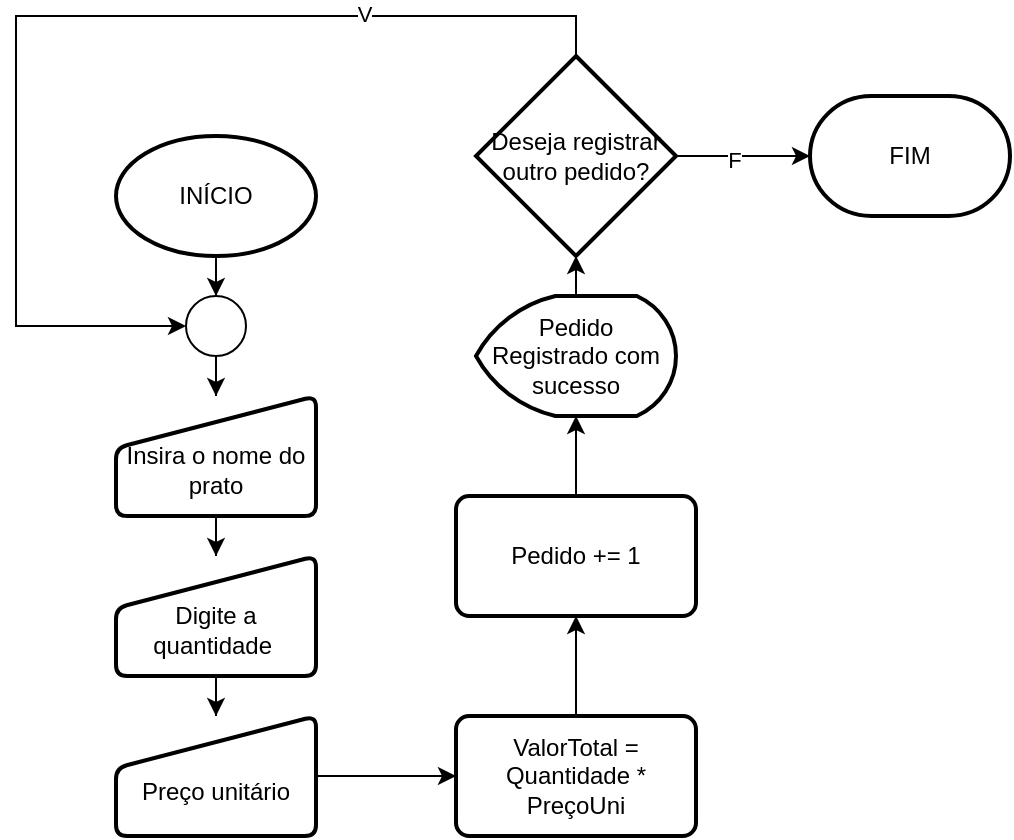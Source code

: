 <mxfile version="26.0.14" pages="9">
  <diagram name="1" id="5dE94d4r-sCJyBhKH_mc">
    <mxGraphModel dx="1055" dy="492" grid="1" gridSize="10" guides="1" tooltips="1" connect="1" arrows="1" fold="1" page="1" pageScale="1" pageWidth="827" pageHeight="1169" math="0" shadow="0">
      <root>
        <mxCell id="0" />
        <mxCell id="1" parent="0" />
        <mxCell id="Ffr5Gt8TU20ThIrUEl5b-4" value="" style="edgeStyle=orthogonalEdgeStyle;rounded=0;orthogonalLoop=1;jettySize=auto;html=1;" edge="1" parent="1" source="Ffr5Gt8TU20ThIrUEl5b-2" target="Ffr5Gt8TU20ThIrUEl5b-3">
          <mxGeometry relative="1" as="geometry" />
        </mxCell>
        <mxCell id="Ffr5Gt8TU20ThIrUEl5b-2" value="INÍCIO" style="strokeWidth=2;html=1;shape=mxgraph.flowchart.start_1;whiteSpace=wrap;" vertex="1" parent="1">
          <mxGeometry x="380" y="940" width="100" height="60" as="geometry" />
        </mxCell>
        <mxCell id="Ffr5Gt8TU20ThIrUEl5b-6" value="" style="edgeStyle=orthogonalEdgeStyle;rounded=0;orthogonalLoop=1;jettySize=auto;html=1;" edge="1" parent="1" source="Ffr5Gt8TU20ThIrUEl5b-3" target="Ffr5Gt8TU20ThIrUEl5b-5">
          <mxGeometry relative="1" as="geometry" />
        </mxCell>
        <mxCell id="Ffr5Gt8TU20ThIrUEl5b-3" value="" style="verticalLabelPosition=bottom;verticalAlign=top;html=1;shape=mxgraph.flowchart.on-page_reference;" vertex="1" parent="1">
          <mxGeometry x="415" y="1020" width="30" height="30" as="geometry" />
        </mxCell>
        <mxCell id="Ffr5Gt8TU20ThIrUEl5b-8" value="" style="edgeStyle=orthogonalEdgeStyle;rounded=0;orthogonalLoop=1;jettySize=auto;html=1;" edge="1" parent="1" source="Ffr5Gt8TU20ThIrUEl5b-5" target="Ffr5Gt8TU20ThIrUEl5b-7">
          <mxGeometry relative="1" as="geometry" />
        </mxCell>
        <mxCell id="Ffr5Gt8TU20ThIrUEl5b-5" value="&lt;div&gt;&lt;br&gt;&lt;/div&gt;&lt;div&gt;&lt;span style=&quot;background-color: transparent; color: light-dark(rgb(0, 0, 0), rgb(255, 255, 255));&quot;&gt;Insira o nome do prato&lt;/span&gt;&lt;/div&gt;" style="html=1;strokeWidth=2;shape=manualInput;whiteSpace=wrap;rounded=1;size=26;arcSize=11;" vertex="1" parent="1">
          <mxGeometry x="380" y="1070" width="100" height="60" as="geometry" />
        </mxCell>
        <mxCell id="Ffr5Gt8TU20ThIrUEl5b-10" value="" style="edgeStyle=orthogonalEdgeStyle;rounded=0;orthogonalLoop=1;jettySize=auto;html=1;" edge="1" parent="1" source="Ffr5Gt8TU20ThIrUEl5b-7" target="Ffr5Gt8TU20ThIrUEl5b-9">
          <mxGeometry relative="1" as="geometry" />
        </mxCell>
        <mxCell id="Ffr5Gt8TU20ThIrUEl5b-7" value="&lt;div&gt;&lt;br&gt;&lt;/div&gt;Digite a quantidade&amp;nbsp;" style="html=1;strokeWidth=2;shape=manualInput;whiteSpace=wrap;rounded=1;size=26;arcSize=11;" vertex="1" parent="1">
          <mxGeometry x="380" y="1150" width="100" height="60" as="geometry" />
        </mxCell>
        <mxCell id="Ffr5Gt8TU20ThIrUEl5b-12" value="" style="edgeStyle=orthogonalEdgeStyle;rounded=0;orthogonalLoop=1;jettySize=auto;html=1;" edge="1" parent="1" source="Ffr5Gt8TU20ThIrUEl5b-9" target="Ffr5Gt8TU20ThIrUEl5b-11">
          <mxGeometry relative="1" as="geometry" />
        </mxCell>
        <mxCell id="Ffr5Gt8TU20ThIrUEl5b-9" value="&lt;div&gt;&lt;br&gt;&lt;/div&gt;Preço unitário" style="html=1;strokeWidth=2;shape=manualInput;whiteSpace=wrap;rounded=1;size=26;arcSize=11;" vertex="1" parent="1">
          <mxGeometry x="380" y="1230" width="100" height="60" as="geometry" />
        </mxCell>
        <mxCell id="Ffr5Gt8TU20ThIrUEl5b-14" value="" style="edgeStyle=orthogonalEdgeStyle;rounded=0;orthogonalLoop=1;jettySize=auto;html=1;" edge="1" parent="1" source="Ffr5Gt8TU20ThIrUEl5b-11" target="Ffr5Gt8TU20ThIrUEl5b-13">
          <mxGeometry relative="1" as="geometry" />
        </mxCell>
        <mxCell id="Ffr5Gt8TU20ThIrUEl5b-11" value="ValorTotal = Quantidade * PreçoUni" style="whiteSpace=wrap;html=1;strokeWidth=2;rounded=1;arcSize=11;" vertex="1" parent="1">
          <mxGeometry x="550" y="1230" width="120" height="60" as="geometry" />
        </mxCell>
        <mxCell id="Ffr5Gt8TU20ThIrUEl5b-16" value="" style="edgeStyle=orthogonalEdgeStyle;rounded=0;orthogonalLoop=1;jettySize=auto;html=1;" edge="1" parent="1" source="Ffr5Gt8TU20ThIrUEl5b-13" target="Ffr5Gt8TU20ThIrUEl5b-15">
          <mxGeometry relative="1" as="geometry" />
        </mxCell>
        <mxCell id="Ffr5Gt8TU20ThIrUEl5b-13" value="Pedido += 1" style="whiteSpace=wrap;html=1;strokeWidth=2;rounded=1;arcSize=11;" vertex="1" parent="1">
          <mxGeometry x="550" y="1120" width="120" height="60" as="geometry" />
        </mxCell>
        <mxCell id="Ffr5Gt8TU20ThIrUEl5b-18" value="" style="edgeStyle=orthogonalEdgeStyle;rounded=0;orthogonalLoop=1;jettySize=auto;html=1;" edge="1" parent="1" source="Ffr5Gt8TU20ThIrUEl5b-15" target="Ffr5Gt8TU20ThIrUEl5b-17">
          <mxGeometry relative="1" as="geometry" />
        </mxCell>
        <mxCell id="Ffr5Gt8TU20ThIrUEl5b-15" value="Pedido Registrado com sucesso" style="strokeWidth=2;html=1;shape=mxgraph.flowchart.display;whiteSpace=wrap;" vertex="1" parent="1">
          <mxGeometry x="560" y="1020" width="100" height="60" as="geometry" />
        </mxCell>
        <mxCell id="Ffr5Gt8TU20ThIrUEl5b-19" value="" style="edgeStyle=orthogonalEdgeStyle;rounded=0;orthogonalLoop=1;jettySize=auto;html=1;entryX=0;entryY=0.5;entryDx=0;entryDy=0;entryPerimeter=0;exitX=0.5;exitY=0;exitDx=0;exitDy=0;exitPerimeter=0;" edge="1" parent="1" source="Ffr5Gt8TU20ThIrUEl5b-17" target="Ffr5Gt8TU20ThIrUEl5b-3">
          <mxGeometry relative="1" as="geometry">
            <Array as="points">
              <mxPoint x="610" y="880" />
              <mxPoint x="330" y="880" />
              <mxPoint x="330" y="1035" />
            </Array>
          </mxGeometry>
        </mxCell>
        <mxCell id="Ffr5Gt8TU20ThIrUEl5b-20" value="V" style="edgeLabel;html=1;align=center;verticalAlign=middle;resizable=0;points=[];" vertex="1" connectable="0" parent="Ffr5Gt8TU20ThIrUEl5b-19">
          <mxGeometry x="-0.533" y="-1" relative="1" as="geometry">
            <mxPoint as="offset" />
          </mxGeometry>
        </mxCell>
        <mxCell id="Ffr5Gt8TU20ThIrUEl5b-22" value="" style="edgeStyle=orthogonalEdgeStyle;rounded=0;orthogonalLoop=1;jettySize=auto;html=1;" edge="1" parent="1" source="Ffr5Gt8TU20ThIrUEl5b-17" target="Ffr5Gt8TU20ThIrUEl5b-21">
          <mxGeometry relative="1" as="geometry" />
        </mxCell>
        <mxCell id="-B86Rn79q_nOOgxx0dif-1" value="F" style="edgeLabel;html=1;align=center;verticalAlign=middle;resizable=0;points=[];" vertex="1" connectable="0" parent="Ffr5Gt8TU20ThIrUEl5b-22">
          <mxGeometry x="-0.141" y="-2" relative="1" as="geometry">
            <mxPoint as="offset" />
          </mxGeometry>
        </mxCell>
        <mxCell id="Ffr5Gt8TU20ThIrUEl5b-17" value="Deseja registrar outro pedido?" style="strokeWidth=2;html=1;shape=mxgraph.flowchart.decision;whiteSpace=wrap;" vertex="1" parent="1">
          <mxGeometry x="560" y="900" width="100" height="100" as="geometry" />
        </mxCell>
        <mxCell id="Ffr5Gt8TU20ThIrUEl5b-21" value="FIM" style="strokeWidth=2;html=1;shape=mxgraph.flowchart.terminator;whiteSpace=wrap;" vertex="1" parent="1">
          <mxGeometry x="727" y="920" width="100" height="60" as="geometry" />
        </mxCell>
      </root>
    </mxGraphModel>
  </diagram>
  <diagram id="Xotu9i_zz__DDbZpvRBg" name="2">
    <mxGraphModel dx="1187" dy="553" grid="1" gridSize="10" guides="1" tooltips="1" connect="1" arrows="1" fold="1" page="1" pageScale="1" pageWidth="827" pageHeight="1169" math="0" shadow="0">
      <root>
        <mxCell id="0" />
        <mxCell id="1" parent="0" />
        <mxCell id="yqS08S1DopYPHID6k0yR-2" value="" style="edgeStyle=orthogonalEdgeStyle;rounded=0;orthogonalLoop=1;jettySize=auto;html=1;" edge="1" parent="1" source="mjfPcsex7Xe2jX7XgGDg-3" target="yqS08S1DopYPHID6k0yR-1">
          <mxGeometry relative="1" as="geometry" />
        </mxCell>
        <mxCell id="mjfPcsex7Xe2jX7XgGDg-3" value="INÍCIO" style="strokeWidth=2;html=1;shape=mxgraph.flowchart.start_1;whiteSpace=wrap;" vertex="1" parent="1">
          <mxGeometry x="530" y="120" width="100" height="60" as="geometry" />
        </mxCell>
        <mxCell id="yqS08S1DopYPHID6k0yR-5" value="" style="edgeStyle=orthogonalEdgeStyle;rounded=0;orthogonalLoop=1;jettySize=auto;html=1;" edge="1" parent="1" source="yqS08S1DopYPHID6k0yR-1">
          <mxGeometry relative="1" as="geometry">
            <mxPoint x="580" y="310" as="targetPoint" />
          </mxGeometry>
        </mxCell>
        <mxCell id="yqS08S1DopYPHID6k0yR-1" value="&lt;div&gt;&lt;br&gt;&lt;/div&gt;Escolha um equipamento" style="html=1;strokeWidth=2;shape=manualInput;whiteSpace=wrap;rounded=1;size=26;arcSize=11;" vertex="1" parent="1">
          <mxGeometry x="530" y="210" width="100" height="60" as="geometry" />
        </mxCell>
        <mxCell id="yqS08S1DopYPHID6k0yR-8" value="" style="edgeStyle=orthogonalEdgeStyle;rounded=0;orthogonalLoop=1;jettySize=auto;html=1;" edge="1" parent="1" source="yqS08S1DopYPHID6k0yR-6" target="yqS08S1DopYPHID6k0yR-7">
          <mxGeometry relative="1" as="geometry" />
        </mxCell>
        <mxCell id="yqS08S1DopYPHID6k0yR-9" value="V" style="edgeLabel;html=1;align=center;verticalAlign=middle;resizable=0;points=[];" vertex="1" connectable="0" parent="yqS08S1DopYPHID6k0yR-8">
          <mxGeometry x="-0.36" y="-4" relative="1" as="geometry">
            <mxPoint as="offset" />
          </mxGeometry>
        </mxCell>
        <mxCell id="yqS08S1DopYPHID6k0yR-11" value="" style="edgeStyle=orthogonalEdgeStyle;rounded=0;orthogonalLoop=1;jettySize=auto;html=1;entryX=0;entryY=0.5;entryDx=0;entryDy=0;entryPerimeter=0;" edge="1" parent="1" source="yqS08S1DopYPHID6k0yR-6" target="yqS08S1DopYPHID6k0yR-13">
          <mxGeometry relative="1" as="geometry">
            <mxPoint x="710" y="365" as="targetPoint" />
          </mxGeometry>
        </mxCell>
        <mxCell id="yqS08S1DopYPHID6k0yR-12" value="F" style="edgeLabel;html=1;align=center;verticalAlign=middle;resizable=0;points=[];" vertex="1" connectable="0" parent="yqS08S1DopYPHID6k0yR-11">
          <mxGeometry x="0.173" y="-2" relative="1" as="geometry">
            <mxPoint as="offset" />
          </mxGeometry>
        </mxCell>
        <mxCell id="yqS08S1DopYPHID6k0yR-6" value="&lt;font style=&quot;font-size: 10px;&quot;&gt;EquipaEscolhido ==&amp;nbsp;&lt;/font&gt;&lt;div&gt;&lt;font style=&quot;font-size: 10px;&quot;&gt;Equipamentos&lt;/font&gt;&lt;/div&gt;" style="strokeWidth=2;html=1;shape=mxgraph.flowchart.decision;whiteSpace=wrap;" vertex="1" parent="1">
          <mxGeometry x="525" y="310" width="110" height="110" as="geometry" />
        </mxCell>
        <mxCell id="tKIj-ZB2fQwFB4qrwytU-2" value="" style="edgeStyle=orthogonalEdgeStyle;rounded=0;orthogonalLoop=1;jettySize=auto;html=1;" edge="1" parent="1" source="yqS08S1DopYPHID6k0yR-7" target="tKIj-ZB2fQwFB4qrwytU-1">
          <mxGeometry relative="1" as="geometry" />
        </mxCell>
        <mxCell id="yqS08S1DopYPHID6k0yR-7" value="Emprestimo += 1" style="whiteSpace=wrap;html=1;strokeWidth=2;" vertex="1" parent="1">
          <mxGeometry x="520" y="470" width="120" height="60" as="geometry" />
        </mxCell>
        <mxCell id="yqS08S1DopYPHID6k0yR-17" value="" style="edgeStyle=orthogonalEdgeStyle;rounded=0;orthogonalLoop=1;jettySize=auto;html=1;" edge="1" parent="1" source="yqS08S1DopYPHID6k0yR-13" target="yqS08S1DopYPHID6k0yR-15">
          <mxGeometry relative="1" as="geometry" />
        </mxCell>
        <mxCell id="yqS08S1DopYPHID6k0yR-13" value="Equipamento não disponível" style="strokeWidth=2;html=1;shape=mxgraph.flowchart.display;whiteSpace=wrap;" vertex="1" parent="1">
          <mxGeometry x="719" y="332.5" width="108.33" height="65" as="geometry" />
        </mxCell>
        <mxCell id="yqS08S1DopYPHID6k0yR-15" value="FIM" style="strokeWidth=2;html=1;shape=mxgraph.flowchart.terminator;whiteSpace=wrap;" vertex="1" parent="1">
          <mxGeometry x="830.0" y="470" width="100" height="60" as="geometry" />
        </mxCell>
        <mxCell id="tKIj-ZB2fQwFB4qrwytU-3" value="" style="edgeStyle=orthogonalEdgeStyle;rounded=0;orthogonalLoop=1;jettySize=auto;html=1;" edge="1" parent="1" source="tKIj-ZB2fQwFB4qrwytU-1" target="yqS08S1DopYPHID6k0yR-15">
          <mxGeometry relative="1" as="geometry" />
        </mxCell>
        <mxCell id="tKIj-ZB2fQwFB4qrwytU-1" value="Empréstimo Realizado com sucesso" style="strokeWidth=2;html=1;shape=mxgraph.flowchart.display;whiteSpace=wrap;" vertex="1" parent="1">
          <mxGeometry x="680" y="470" width="100" height="60" as="geometry" />
        </mxCell>
      </root>
    </mxGraphModel>
  </diagram>
  <diagram id="lM-1jAapkDVq7__zMkB_" name="3">
    <mxGraphModel dx="1295" dy="604" grid="1" gridSize="10" guides="1" tooltips="1" connect="1" arrows="1" fold="1" page="1" pageScale="1" pageWidth="827" pageHeight="1169" math="0" shadow="0">
      <root>
        <mxCell id="0" />
        <mxCell id="1" parent="0" />
        <mxCell id="EC_D6ULvOY_d8TTZUSdb-4" value="" style="edgeStyle=orthogonalEdgeStyle;rounded=0;orthogonalLoop=1;jettySize=auto;html=1;" edge="1" parent="1" source="EC_D6ULvOY_d8TTZUSdb-2" target="EC_D6ULvOY_d8TTZUSdb-3">
          <mxGeometry relative="1" as="geometry" />
        </mxCell>
        <mxCell id="EC_D6ULvOY_d8TTZUSdb-2" value="INÍCIO" style="strokeWidth=2;html=1;shape=mxgraph.flowchart.start_1;whiteSpace=wrap;" vertex="1" parent="1">
          <mxGeometry x="540" y="20" width="100" height="60" as="geometry" />
        </mxCell>
        <mxCell id="EC_D6ULvOY_d8TTZUSdb-6" value="" style="edgeStyle=orthogonalEdgeStyle;rounded=0;orthogonalLoop=1;jettySize=auto;html=1;" edge="1" parent="1" source="EC_D6ULvOY_d8TTZUSdb-3" target="EC_D6ULvOY_d8TTZUSdb-5">
          <mxGeometry relative="1" as="geometry" />
        </mxCell>
        <mxCell id="EC_D6ULvOY_d8TTZUSdb-3" value="" style="verticalLabelPosition=bottom;verticalAlign=top;html=1;shape=mxgraph.flowchart.on-page_reference;" vertex="1" parent="1">
          <mxGeometry x="570" y="100" width="40" height="40" as="geometry" />
        </mxCell>
        <mxCell id="EC_D6ULvOY_d8TTZUSdb-8" value="" style="edgeStyle=orthogonalEdgeStyle;rounded=0;orthogonalLoop=1;jettySize=auto;html=1;" edge="1" parent="1" source="EC_D6ULvOY_d8TTZUSdb-5" target="EC_D6ULvOY_d8TTZUSdb-7">
          <mxGeometry relative="1" as="geometry" />
        </mxCell>
        <mxCell id="EC_D6ULvOY_d8TTZUSdb-5" value="&lt;div&gt;&lt;br&gt;&lt;/div&gt;Valor da compra" style="html=1;strokeWidth=2;shape=manualInput;whiteSpace=wrap;rounded=1;size=26;arcSize=11;" vertex="1" parent="1">
          <mxGeometry x="540" y="170" width="100" height="60" as="geometry" />
        </mxCell>
        <mxCell id="EC_D6ULvOY_d8TTZUSdb-10" value="" style="edgeStyle=orthogonalEdgeStyle;rounded=0;orthogonalLoop=1;jettySize=auto;html=1;" edge="1" parent="1" source="EC_D6ULvOY_d8TTZUSdb-7" target="EC_D6ULvOY_d8TTZUSdb-9">
          <mxGeometry relative="1" as="geometry" />
        </mxCell>
        <mxCell id="EC_D6ULvOY_d8TTZUSdb-7" value="&lt;div&gt;&lt;br&gt;&lt;/div&gt;&lt;div&gt;Desconto em porcentagem&lt;/div&gt;" style="html=1;strokeWidth=2;shape=manualInput;whiteSpace=wrap;rounded=1;size=26;arcSize=11;" vertex="1" parent="1">
          <mxGeometry x="540" y="260" width="100" height="60" as="geometry" />
        </mxCell>
        <mxCell id="EC_D6ULvOY_d8TTZUSdb-12" value="" style="edgeStyle=orthogonalEdgeStyle;rounded=0;orthogonalLoop=1;jettySize=auto;html=1;" edge="1" parent="1" source="EC_D6ULvOY_d8TTZUSdb-9" target="EC_D6ULvOY_d8TTZUSdb-11">
          <mxGeometry relative="1" as="geometry" />
        </mxCell>
        <mxCell id="EC_D6ULvOY_d8TTZUSdb-9" value="desconto = (descontoemporcentagem / 100 )&lt;div&gt;* ValorCompra&lt;/div&gt;" style="whiteSpace=wrap;html=1;strokeWidth=2;rounded=1;arcSize=11;" vertex="1" parent="1">
          <mxGeometry x="510" y="350" width="160" height="80" as="geometry" />
        </mxCell>
        <mxCell id="CNhgzBjjf0mTvzRWuVfc-2" value="" style="edgeStyle=orthogonalEdgeStyle;rounded=0;orthogonalLoop=1;jettySize=auto;html=1;" edge="1" parent="1" source="EC_D6ULvOY_d8TTZUSdb-11" target="CNhgzBjjf0mTvzRWuVfc-1">
          <mxGeometry relative="1" as="geometry" />
        </mxCell>
        <mxCell id="EC_D6ULvOY_d8TTZUSdb-11" value="ValorFinal = ValorCompra - desconto" style="whiteSpace=wrap;html=1;strokeWidth=2;rounded=1;arcSize=11;" vertex="1" parent="1">
          <mxGeometry x="530" y="470" width="120" height="60" as="geometry" />
        </mxCell>
        <mxCell id="CNhgzBjjf0mTvzRWuVfc-4" value="" style="edgeStyle=orthogonalEdgeStyle;rounded=0;orthogonalLoop=1;jettySize=auto;html=1;" edge="1" parent="1" source="CNhgzBjjf0mTvzRWuVfc-1" target="CNhgzBjjf0mTvzRWuVfc-3">
          <mxGeometry relative="1" as="geometry" />
        </mxCell>
        <mxCell id="CNhgzBjjf0mTvzRWuVfc-1" value="ValorFinal" style="strokeWidth=2;html=1;shape=mxgraph.flowchart.display;whiteSpace=wrap;" vertex="1" parent="1">
          <mxGeometry x="740" y="470" width="100" height="60" as="geometry" />
        </mxCell>
        <mxCell id="CNhgzBjjf0mTvzRWuVfc-6" value="" style="edgeStyle=orthogonalEdgeStyle;rounded=0;orthogonalLoop=1;jettySize=auto;html=1;" edge="1" parent="1" source="CNhgzBjjf0mTvzRWuVfc-3" target="CNhgzBjjf0mTvzRWuVfc-5">
          <mxGeometry relative="1" as="geometry" />
        </mxCell>
        <mxCell id="CNhgzBjjf0mTvzRWuVfc-7" value="F" style="edgeLabel;html=1;align=center;verticalAlign=middle;resizable=0;points=[];" vertex="1" connectable="0" parent="CNhgzBjjf0mTvzRWuVfc-6">
          <mxGeometry x="-0.17" y="-3" relative="1" as="geometry">
            <mxPoint as="offset" />
          </mxGeometry>
        </mxCell>
        <mxCell id="CNhgzBjjf0mTvzRWuVfc-9" value="" style="edgeStyle=orthogonalEdgeStyle;rounded=0;orthogonalLoop=1;jettySize=auto;html=1;entryX=0;entryY=0.5;entryDx=0;entryDy=0;entryPerimeter=0;" edge="1" parent="1" source="CNhgzBjjf0mTvzRWuVfc-3" target="EC_D6ULvOY_d8TTZUSdb-3">
          <mxGeometry relative="1" as="geometry">
            <mxPoint x="790" y="120" as="targetPoint" />
            <Array as="points">
              <mxPoint x="790" y="10" />
              <mxPoint x="510" y="10" />
              <mxPoint x="510" y="120" />
            </Array>
          </mxGeometry>
        </mxCell>
        <mxCell id="CNhgzBjjf0mTvzRWuVfc-10" value="V" style="edgeLabel;html=1;align=center;verticalAlign=middle;resizable=0;points=[];" vertex="1" connectable="0" parent="CNhgzBjjf0mTvzRWuVfc-9">
          <mxGeometry x="-0.164" y="-2" relative="1" as="geometry">
            <mxPoint as="offset" />
          </mxGeometry>
        </mxCell>
        <mxCell id="CNhgzBjjf0mTvzRWuVfc-3" value="Deseja calcular o desconto para outra conta?" style="rhombus;whiteSpace=wrap;html=1;strokeWidth=2;" vertex="1" parent="1">
          <mxGeometry x="720" y="200" width="140" height="140" as="geometry" />
        </mxCell>
        <mxCell id="CNhgzBjjf0mTvzRWuVfc-5" value="FIM" style="strokeWidth=2;html=1;shape=mxgraph.flowchart.terminator;whiteSpace=wrap;" vertex="1" parent="1">
          <mxGeometry x="920" y="240" width="100" height="60" as="geometry" />
        </mxCell>
      </root>
    </mxGraphModel>
  </diagram>
  <diagram id="GqZz0EDXEGSYqb4a-bL9" name="4">
    <mxGraphModel dx="1567" dy="584" grid="1" gridSize="10" guides="1" tooltips="1" connect="1" arrows="1" fold="1" page="1" pageScale="1" pageWidth="827" pageHeight="1169" math="0" shadow="0">
      <root>
        <mxCell id="0" />
        <mxCell id="1" parent="0" />
        <mxCell id="vGilMSr-ppqVHzkB0Vnt-4" value="" style="edgeStyle=orthogonalEdgeStyle;rounded=0;orthogonalLoop=1;jettySize=auto;html=1;" parent="1" source="vGilMSr-ppqVHzkB0Vnt-2" target="vGilMSr-ppqVHzkB0Vnt-3" edge="1">
          <mxGeometry relative="1" as="geometry" />
        </mxCell>
        <mxCell id="vGilMSr-ppqVHzkB0Vnt-2" value="INÍCIO" style="strokeWidth=2;html=1;shape=mxgraph.flowchart.start_1;whiteSpace=wrap;" parent="1" vertex="1">
          <mxGeometry x="460" y="130" width="100" height="60" as="geometry" />
        </mxCell>
        <mxCell id="vGilMSr-ppqVHzkB0Vnt-6" value="" style="edgeStyle=orthogonalEdgeStyle;rounded=0;orthogonalLoop=1;jettySize=auto;html=1;" parent="1" source="vGilMSr-ppqVHzkB0Vnt-3" target="vGilMSr-ppqVHzkB0Vnt-5" edge="1">
          <mxGeometry relative="1" as="geometry" />
        </mxCell>
        <mxCell id="vGilMSr-ppqVHzkB0Vnt-3" value="&lt;div&gt;&lt;br&gt;&lt;/div&gt;Valor do Produto" style="html=1;strokeWidth=2;shape=manualInput;whiteSpace=wrap;rounded=1;size=26;arcSize=11;" parent="1" vertex="1">
          <mxGeometry x="460" y="210" width="100" height="60" as="geometry" />
        </mxCell>
        <mxCell id="vGilMSr-ppqVHzkB0Vnt-8" value="" style="edgeStyle=orthogonalEdgeStyle;rounded=0;orthogonalLoop=1;jettySize=auto;html=1;entryX=0;entryY=0.667;entryDx=0;entryDy=0;entryPerimeter=0;" parent="1" source="vGilMSr-ppqVHzkB0Vnt-5" target="9UNkox1VzqaXaOPUWY6F-4" edge="1">
          <mxGeometry relative="1" as="geometry">
            <mxPoint x="630" y="350" as="targetPoint" />
          </mxGeometry>
        </mxCell>
        <mxCell id="vGilMSr-ppqVHzkB0Vnt-15" value="" style="edgeStyle=orthogonalEdgeStyle;rounded=0;orthogonalLoop=1;jettySize=auto;html=1;" parent="1" source="vGilMSr-ppqVHzkB0Vnt-5" target="vGilMSr-ppqVHzkB0Vnt-14" edge="1">
          <mxGeometry relative="1" as="geometry" />
        </mxCell>
        <mxCell id="vGilMSr-ppqVHzkB0Vnt-18" value="F" style="edgeLabel;html=1;align=center;verticalAlign=middle;resizable=0;points=[];" parent="vGilMSr-ppqVHzkB0Vnt-15" vertex="1" connectable="0">
          <mxGeometry x="-0.089" y="3" relative="1" as="geometry">
            <mxPoint as="offset" />
          </mxGeometry>
        </mxCell>
        <mxCell id="vGilMSr-ppqVHzkB0Vnt-5" value="Pagamento Parcelado?" style="strokeWidth=2;html=1;shape=mxgraph.flowchart.decision;whiteSpace=wrap;" parent="1" vertex="1">
          <mxGeometry x="460" y="300" width="100" height="100" as="geometry" />
        </mxCell>
        <mxCell id="vGilMSr-ppqVHzkB0Vnt-17" value="" style="edgeStyle=orthogonalEdgeStyle;rounded=0;orthogonalLoop=1;jettySize=auto;html=1;" parent="1" source="vGilMSr-ppqVHzkB0Vnt-14" target="vGilMSr-ppqVHzkB0Vnt-16" edge="1">
          <mxGeometry relative="1" as="geometry" />
        </mxCell>
        <mxCell id="vGilMSr-ppqVHzkB0Vnt-14" value="Total = Valor do Produto" style="whiteSpace=wrap;html=1;strokeWidth=2;" parent="1" vertex="1">
          <mxGeometry x="450" y="460" width="120" height="60" as="geometry" />
        </mxCell>
        <mxCell id="vGilMSr-ppqVHzkB0Vnt-20" value="" style="edgeStyle=orthogonalEdgeStyle;rounded=0;orthogonalLoop=1;jettySize=auto;html=1;entryX=0.5;entryY=1;entryDx=0;entryDy=0;entryPerimeter=0;" parent="1" source="vGilMSr-ppqVHzkB0Vnt-16" target="vGilMSr-ppqVHzkB0Vnt-19" edge="1">
          <mxGeometry relative="1" as="geometry">
            <Array as="points">
              <mxPoint x="510" y="730" />
              <mxPoint x="1210" y="730" />
            </Array>
          </mxGeometry>
        </mxCell>
        <mxCell id="vGilMSr-ppqVHzkB0Vnt-16" value="Total" style="strokeWidth=2;html=1;shape=mxgraph.flowchart.display;whiteSpace=wrap;" parent="1" vertex="1">
          <mxGeometry x="460" y="555" width="100" height="60" as="geometry" />
        </mxCell>
        <mxCell id="vGilMSr-ppqVHzkB0Vnt-19" value="FIM" style="strokeWidth=2;html=1;shape=mxgraph.flowchart.terminator;whiteSpace=wrap;" parent="1" vertex="1">
          <mxGeometry x="1160" y="660" width="100" height="60" as="geometry" />
        </mxCell>
        <mxCell id="vGilMSr-ppqVHzkB0Vnt-23" value="" style="edgeStyle=orthogonalEdgeStyle;rounded=0;orthogonalLoop=1;jettySize=auto;html=1;" parent="1" source="vGilMSr-ppqVHzkB0Vnt-21" target="vGilMSr-ppqVHzkB0Vnt-22" edge="1">
          <mxGeometry relative="1" as="geometry" />
        </mxCell>
        <mxCell id="vGilMSr-ppqVHzkB0Vnt-24" value="V" style="edgeLabel;html=1;align=center;verticalAlign=middle;resizable=0;points=[];" parent="vGilMSr-ppqVHzkB0Vnt-23" vertex="1" connectable="0">
          <mxGeometry x="-0.276" y="-2" relative="1" as="geometry">
            <mxPoint as="offset" />
          </mxGeometry>
        </mxCell>
        <mxCell id="vGilMSr-ppqVHzkB0Vnt-29" value="" style="edgeStyle=orthogonalEdgeStyle;rounded=0;orthogonalLoop=1;jettySize=auto;html=1;" parent="1" source="vGilMSr-ppqVHzkB0Vnt-21" target="vGilMSr-ppqVHzkB0Vnt-28" edge="1">
          <mxGeometry relative="1" as="geometry" />
        </mxCell>
        <mxCell id="9UNkox1VzqaXaOPUWY6F-9" value="F" style="edgeLabel;html=1;align=center;verticalAlign=middle;resizable=0;points=[];" parent="vGilMSr-ppqVHzkB0Vnt-29" vertex="1" connectable="0">
          <mxGeometry x="-0.249" y="2" relative="1" as="geometry">
            <mxPoint as="offset" />
          </mxGeometry>
        </mxCell>
        <mxCell id="vGilMSr-ppqVHzkB0Vnt-21" value="&lt;font style=&quot;font-size: 10px;&quot;&gt;ParcelaDesejada&amp;nbsp;&lt;/font&gt;&lt;div&gt;== 6&lt;/div&gt;" style="strokeWidth=2;html=1;shape=mxgraph.flowchart.decision;whiteSpace=wrap;" parent="1" vertex="1">
          <mxGeometry x="720" y="290" width="100" height="100" as="geometry" />
        </mxCell>
        <mxCell id="vGilMSr-ppqVHzkB0Vnt-37" value="" style="edgeStyle=orthogonalEdgeStyle;rounded=0;orthogonalLoop=1;jettySize=auto;html=1;" parent="1" source="vGilMSr-ppqVHzkB0Vnt-22" target="vGilMSr-ppqVHzkB0Vnt-36" edge="1">
          <mxGeometry relative="1" as="geometry" />
        </mxCell>
        <mxCell id="vGilMSr-ppqVHzkB0Vnt-22" value="acréscimo = (15 /100) * ValorProduto" style="whiteSpace=wrap;html=1;strokeWidth=2;" parent="1" vertex="1">
          <mxGeometry x="890" y="310" width="120" height="60" as="geometry" />
        </mxCell>
        <mxCell id="vGilMSr-ppqVHzkB0Vnt-31" value="V" style="edgeStyle=orthogonalEdgeStyle;rounded=0;orthogonalLoop=1;jettySize=auto;html=1;" parent="1" source="vGilMSr-ppqVHzkB0Vnt-28" target="vGilMSr-ppqVHzkB0Vnt-30" edge="1">
          <mxGeometry relative="1" as="geometry" />
        </mxCell>
        <mxCell id="9UNkox1VzqaXaOPUWY6F-7" value="" style="edgeStyle=orthogonalEdgeStyle;rounded=0;orthogonalLoop=1;jettySize=auto;html=1;entryX=0.5;entryY=0;entryDx=0;entryDy=0;" parent="1" source="vGilMSr-ppqVHzkB0Vnt-28" target="vGilMSr-ppqVHzkB0Vnt-52" edge="1">
          <mxGeometry relative="1" as="geometry">
            <mxPoint x="770.0" y="670" as="targetPoint" />
          </mxGeometry>
        </mxCell>
        <mxCell id="9UNkox1VzqaXaOPUWY6F-8" value="F" style="edgeLabel;html=1;align=center;verticalAlign=middle;resizable=0;points=[];" parent="9UNkox1VzqaXaOPUWY6F-7" vertex="1" connectable="0">
          <mxGeometry x="-0.32" relative="1" as="geometry">
            <mxPoint as="offset" />
          </mxGeometry>
        </mxCell>
        <mxCell id="vGilMSr-ppqVHzkB0Vnt-28" value="ParcelaDesejada == 12" style="rhombus;whiteSpace=wrap;html=1;strokeWidth=2;" parent="1" vertex="1">
          <mxGeometry x="720" y="440" width="100" height="100" as="geometry" />
        </mxCell>
        <mxCell id="vGilMSr-ppqVHzkB0Vnt-41" value="" style="edgeStyle=orthogonalEdgeStyle;rounded=0;orthogonalLoop=1;jettySize=auto;html=1;" parent="1" source="vGilMSr-ppqVHzkB0Vnt-30" target="vGilMSr-ppqVHzkB0Vnt-40" edge="1">
          <mxGeometry relative="1" as="geometry" />
        </mxCell>
        <mxCell id="vGilMSr-ppqVHzkB0Vnt-30" value="acréscimo = (25 / 100)&lt;div&gt;* ValorProduto&lt;/div&gt;" style="whiteSpace=wrap;html=1;strokeWidth=2;" parent="1" vertex="1">
          <mxGeometry x="890" y="460" width="120" height="60" as="geometry" />
        </mxCell>
        <mxCell id="vGilMSr-ppqVHzkB0Vnt-39" value="" style="edgeStyle=orthogonalEdgeStyle;rounded=0;orthogonalLoop=1;jettySize=auto;html=1;" parent="1" source="vGilMSr-ppqVHzkB0Vnt-36" target="vGilMSr-ppqVHzkB0Vnt-38" edge="1">
          <mxGeometry relative="1" as="geometry" />
        </mxCell>
        <mxCell id="vGilMSr-ppqVHzkB0Vnt-36" value="TotalParcelas = (ValorProduto + acréscimo) / 6" style="whiteSpace=wrap;html=1;strokeWidth=2;" parent="1" vertex="1">
          <mxGeometry x="1040" y="310" width="120" height="60" as="geometry" />
        </mxCell>
        <mxCell id="vGilMSr-ppqVHzkB0Vnt-47" value="" style="edgeStyle=orthogonalEdgeStyle;rounded=0;orthogonalLoop=1;jettySize=auto;html=1;entryX=1;entryY=0.5;entryDx=0;entryDy=0;entryPerimeter=0;exitX=1;exitY=0.5;exitDx=0;exitDy=0;exitPerimeter=0;" parent="1" source="vGilMSr-ppqVHzkB0Vnt-38" target="vGilMSr-ppqVHzkB0Vnt-19" edge="1">
          <mxGeometry relative="1" as="geometry">
            <mxPoint x="1420.0" y="360" as="targetPoint" />
            <Array as="points">
              <mxPoint x="1306.15" y="340" />
              <mxPoint x="1306.15" y="690" />
            </Array>
          </mxGeometry>
        </mxCell>
        <mxCell id="vGilMSr-ppqVHzkB0Vnt-38" value="TotalParcelas" style="strokeWidth=2;html=1;shape=mxgraph.flowchart.display;whiteSpace=wrap;" parent="1" vertex="1">
          <mxGeometry x="1190" y="310" width="100" height="60" as="geometry" />
        </mxCell>
        <mxCell id="vGilMSr-ppqVHzkB0Vnt-43" value="" style="edgeStyle=orthogonalEdgeStyle;rounded=0;orthogonalLoop=1;jettySize=auto;html=1;" parent="1" source="vGilMSr-ppqVHzkB0Vnt-40" target="vGilMSr-ppqVHzkB0Vnt-42" edge="1">
          <mxGeometry relative="1" as="geometry" />
        </mxCell>
        <mxCell id="vGilMSr-ppqVHzkB0Vnt-40" value="TotalParcelas = (ValorProduto + acréscimo) / 12" style="whiteSpace=wrap;html=1;strokeWidth=2;" parent="1" vertex="1">
          <mxGeometry x="1040" y="460" width="120" height="60" as="geometry" />
        </mxCell>
        <mxCell id="vGilMSr-ppqVHzkB0Vnt-45" value="" style="edgeStyle=orthogonalEdgeStyle;rounded=0;orthogonalLoop=1;jettySize=auto;html=1;entryX=0.5;entryY=0;entryDx=0;entryDy=0;entryPerimeter=0;" parent="1" source="vGilMSr-ppqVHzkB0Vnt-42" target="vGilMSr-ppqVHzkB0Vnt-19" edge="1">
          <mxGeometry relative="1" as="geometry">
            <mxPoint x="1420.0" y="490" as="targetPoint" />
          </mxGeometry>
        </mxCell>
        <mxCell id="vGilMSr-ppqVHzkB0Vnt-42" value="TotalParcelas" style="strokeWidth=2;html=1;shape=mxgraph.flowchart.display;whiteSpace=wrap;" parent="1" vertex="1">
          <mxGeometry x="1190" y="460" width="100" height="60" as="geometry" />
        </mxCell>
        <mxCell id="vGilMSr-ppqVHzkB0Vnt-56" value="" style="edgeStyle=orthogonalEdgeStyle;rounded=0;orthogonalLoop=1;jettySize=auto;html=1;" parent="1" source="vGilMSr-ppqVHzkB0Vnt-48" target="vGilMSr-ppqVHzkB0Vnt-55" edge="1">
          <mxGeometry relative="1" as="geometry" />
        </mxCell>
        <mxCell id="vGilMSr-ppqVHzkB0Vnt-48" value="TotalParcelas = ValorProduto / Parcelas" style="whiteSpace=wrap;html=1;strokeWidth=2;" parent="1" vertex="1">
          <mxGeometry x="710" y="660" width="120" height="60" as="geometry" />
        </mxCell>
        <mxCell id="vGilMSr-ppqVHzkB0Vnt-54" value="" style="edgeStyle=orthogonalEdgeStyle;rounded=0;orthogonalLoop=1;jettySize=auto;html=1;" parent="1" source="vGilMSr-ppqVHzkB0Vnt-52" target="vGilMSr-ppqVHzkB0Vnt-48" edge="1">
          <mxGeometry relative="1" as="geometry" />
        </mxCell>
        <mxCell id="vGilMSr-ppqVHzkB0Vnt-52" value="Parcelas = ParcelaDesejada" style="whiteSpace=wrap;html=1;strokeWidth=2;" parent="1" vertex="1">
          <mxGeometry x="710" y="570" width="120" height="60" as="geometry" />
        </mxCell>
        <mxCell id="vGilMSr-ppqVHzkB0Vnt-58" value="" style="edgeStyle=orthogonalEdgeStyle;rounded=0;orthogonalLoop=1;jettySize=auto;html=1;entryX=0;entryY=0.5;entryDx=0;entryDy=0;entryPerimeter=0;" parent="1" source="vGilMSr-ppqVHzkB0Vnt-55" target="vGilMSr-ppqVHzkB0Vnt-19" edge="1">
          <mxGeometry relative="1" as="geometry">
            <mxPoint x="1090" y="690" as="targetPoint" />
          </mxGeometry>
        </mxCell>
        <mxCell id="vGilMSr-ppqVHzkB0Vnt-55" value="TotalParcelas" style="strokeWidth=2;html=1;shape=mxgraph.flowchart.display;whiteSpace=wrap;" parent="1" vertex="1">
          <mxGeometry x="900" y="660" width="100" height="60" as="geometry" />
        </mxCell>
        <mxCell id="9UNkox1VzqaXaOPUWY6F-5" value="" style="edgeStyle=orthogonalEdgeStyle;rounded=0;orthogonalLoop=1;jettySize=auto;html=1;" parent="1" source="9UNkox1VzqaXaOPUWY6F-4" target="vGilMSr-ppqVHzkB0Vnt-21" edge="1">
          <mxGeometry relative="1" as="geometry" />
        </mxCell>
        <mxCell id="9UNkox1VzqaXaOPUWY6F-4" value="&lt;div&gt;&lt;font style=&quot;font-size: 10px;&quot;&gt;&lt;br&gt;&lt;/font&gt;&lt;/div&gt;&lt;font style=&quot;font-size: 10px;&quot;&gt;Em quantas vezes você deseja parcelar?&lt;/font&gt;" style="html=1;strokeWidth=2;shape=manualInput;whiteSpace=wrap;rounded=1;size=26;arcSize=11;" parent="1" vertex="1">
          <mxGeometry x="580" y="310" width="100" height="60" as="geometry" />
        </mxCell>
      </root>
    </mxGraphModel>
  </diagram>
  <diagram id="Gt-zXOQO260r4dIpklU2" name="recuperacao">
    <mxGraphModel dx="874" dy="462" grid="1" gridSize="10" guides="1" tooltips="1" connect="1" arrows="1" fold="1" page="1" pageScale="1" pageWidth="827" pageHeight="1169" math="0" shadow="0">
      <root>
        <mxCell id="0" />
        <mxCell id="1" parent="0" />
      </root>
    </mxGraphModel>
  </diagram>
  <diagram id="PSH1U6TJ121goV2uPyPD" name="1">
    <mxGraphModel dx="1122" dy="462" grid="1" gridSize="10" guides="1" tooltips="1" connect="1" arrows="1" fold="1" page="1" pageScale="1" pageWidth="827" pageHeight="1169" math="0" shadow="0">
      <root>
        <mxCell id="0" />
        <mxCell id="1" parent="0" />
        <mxCell id="YH0FsMz6SMr1sI9yK0-D-11" value="" style="edgeStyle=orthogonalEdgeStyle;rounded=0;orthogonalLoop=1;jettySize=auto;html=1;" edge="1" parent="1" source="GvVYb31PndAitQJ7KshJ-1" target="YH0FsMz6SMr1sI9yK0-D-10">
          <mxGeometry relative="1" as="geometry" />
        </mxCell>
        <mxCell id="GvVYb31PndAitQJ7KshJ-1" value="INICIO" style="strokeWidth=2;html=1;shape=mxgraph.flowchart.start_1;whiteSpace=wrap;" parent="1" vertex="1">
          <mxGeometry x="380" y="180" width="100" height="60" as="geometry" />
        </mxCell>
        <mxCell id="YH0FsMz6SMr1sI9yK0-D-5" value="" style="edgeStyle=orthogonalEdgeStyle;rounded=0;orthogonalLoop=1;jettySize=auto;html=1;" edge="1" parent="1" source="YH0FsMz6SMr1sI9yK0-D-2" target="YH0FsMz6SMr1sI9yK0-D-4">
          <mxGeometry relative="1" as="geometry" />
        </mxCell>
        <mxCell id="YH0FsMz6SMr1sI9yK0-D-2" value="&lt;div&gt;&lt;br&gt;&lt;/div&gt;&lt;div&gt;Nome do produto&lt;/div&gt;" style="html=1;strokeWidth=2;shape=manualInput;whiteSpace=wrap;rounded=1;size=26;arcSize=11;" vertex="1" parent="1">
          <mxGeometry x="380" y="320" width="100" height="60" as="geometry" />
        </mxCell>
        <mxCell id="YH0FsMz6SMr1sI9yK0-D-7" value="" style="edgeStyle=orthogonalEdgeStyle;rounded=0;orthogonalLoop=1;jettySize=auto;html=1;" edge="1" parent="1" source="YH0FsMz6SMr1sI9yK0-D-4" target="YH0FsMz6SMr1sI9yK0-D-6">
          <mxGeometry relative="1" as="geometry" />
        </mxCell>
        <mxCell id="YH0FsMz6SMr1sI9yK0-D-4" value="&lt;div&gt;&lt;br&gt;&lt;/div&gt;&lt;div&gt;Quantidade&lt;/div&gt;" style="html=1;strokeWidth=2;shape=manualInput;whiteSpace=wrap;rounded=1;size=26;arcSize=11;" vertex="1" parent="1">
          <mxGeometry x="380" y="400" width="100" height="60" as="geometry" />
        </mxCell>
        <mxCell id="YH0FsMz6SMr1sI9yK0-D-9" value="" style="edgeStyle=orthogonalEdgeStyle;rounded=0;orthogonalLoop=1;jettySize=auto;html=1;" edge="1" parent="1" source="YH0FsMz6SMr1sI9yK0-D-6" target="YH0FsMz6SMr1sI9yK0-D-8">
          <mxGeometry relative="1" as="geometry" />
        </mxCell>
        <mxCell id="YH0FsMz6SMr1sI9yK0-D-6" value="&lt;div&gt;&lt;br&gt;&lt;/div&gt;&lt;div&gt;Preço unitário&lt;/div&gt;" style="html=1;strokeWidth=2;shape=manualInput;whiteSpace=wrap;rounded=1;size=26;arcSize=11;" vertex="1" parent="1">
          <mxGeometry x="380" y="490" width="100" height="60" as="geometry" />
        </mxCell>
        <mxCell id="YH0FsMz6SMr1sI9yK0-D-23" value="" style="edgeStyle=orthogonalEdgeStyle;rounded=0;orthogonalLoop=1;jettySize=auto;html=1;" edge="1" parent="1" source="YH0FsMz6SMr1sI9yK0-D-8" target="YH0FsMz6SMr1sI9yK0-D-22">
          <mxGeometry relative="1" as="geometry" />
        </mxCell>
        <mxCell id="YH0FsMz6SMr1sI9yK0-D-8" value="Total = quantidade * precounitario" style="whiteSpace=wrap;html=1;strokeWidth=2;rounded=1;arcSize=11;" vertex="1" parent="1">
          <mxGeometry x="520" y="490" width="120" height="60" as="geometry" />
        </mxCell>
        <mxCell id="YH0FsMz6SMr1sI9yK0-D-13" value="" style="edgeStyle=orthogonalEdgeStyle;rounded=0;orthogonalLoop=1;jettySize=auto;html=1;" edge="1" parent="1" source="YH0FsMz6SMr1sI9yK0-D-10" target="YH0FsMz6SMr1sI9yK0-D-2">
          <mxGeometry relative="1" as="geometry" />
        </mxCell>
        <mxCell id="YH0FsMz6SMr1sI9yK0-D-10" value="" style="strokeWidth=2;html=1;shape=mxgraph.flowchart.start_2;whiteSpace=wrap;" vertex="1" parent="1">
          <mxGeometry x="410" y="260" width="40" height="40" as="geometry" />
        </mxCell>
        <mxCell id="YH0FsMz6SMr1sI9yK0-D-17" value="" style="edgeStyle=orthogonalEdgeStyle;rounded=0;orthogonalLoop=1;jettySize=auto;html=1;" edge="1" parent="1" source="YH0FsMz6SMr1sI9yK0-D-14" target="YH0FsMz6SMr1sI9yK0-D-16">
          <mxGeometry relative="1" as="geometry" />
        </mxCell>
        <mxCell id="YH0FsMz6SMr1sI9yK0-D-18" value="F" style="edgeLabel;html=1;align=center;verticalAlign=middle;resizable=0;points=[];" vertex="1" connectable="0" parent="YH0FsMz6SMr1sI9yK0-D-17">
          <mxGeometry x="-0.287" relative="1" as="geometry">
            <mxPoint as="offset" />
          </mxGeometry>
        </mxCell>
        <mxCell id="YH0FsMz6SMr1sI9yK0-D-20" value="" style="edgeStyle=orthogonalEdgeStyle;rounded=0;orthogonalLoop=1;jettySize=auto;html=1;entryX=1;entryY=0.5;entryDx=0;entryDy=0;entryPerimeter=0;exitX=0.5;exitY=0;exitDx=0;exitDy=0;" edge="1" parent="1" source="YH0FsMz6SMr1sI9yK0-D-14" target="YH0FsMz6SMr1sI9yK0-D-10">
          <mxGeometry relative="1" as="geometry">
            <mxPoint x="520" y="250" as="targetPoint" />
            <Array as="points">
              <mxPoint x="580" y="250" />
              <mxPoint x="480" y="250" />
              <mxPoint x="480" y="280" />
            </Array>
          </mxGeometry>
        </mxCell>
        <mxCell id="YH0FsMz6SMr1sI9yK0-D-21" value="V" style="edgeLabel;html=1;align=center;verticalAlign=middle;resizable=0;points=[];" vertex="1" connectable="0" parent="YH0FsMz6SMr1sI9yK0-D-20">
          <mxGeometry x="-0.122" y="-2" relative="1" as="geometry">
            <mxPoint as="offset" />
          </mxGeometry>
        </mxCell>
        <mxCell id="YH0FsMz6SMr1sI9yK0-D-14" value="Deseja registrar outra venda?" style="rhombus;whiteSpace=wrap;html=1;strokeWidth=2;rounded=1;arcSize=11;" vertex="1" parent="1">
          <mxGeometry x="530" y="260" width="100" height="100" as="geometry" />
        </mxCell>
        <mxCell id="YH0FsMz6SMr1sI9yK0-D-16" value="FIM" style="strokeWidth=2;html=1;shape=mxgraph.flowchart.terminator;whiteSpace=wrap;" vertex="1" parent="1">
          <mxGeometry x="700" y="280" width="100" height="60" as="geometry" />
        </mxCell>
        <mxCell id="YH0FsMz6SMr1sI9yK0-D-24" value="" style="edgeStyle=orthogonalEdgeStyle;rounded=0;orthogonalLoop=1;jettySize=auto;html=1;" edge="1" parent="1" source="YH0FsMz6SMr1sI9yK0-D-22" target="YH0FsMz6SMr1sI9yK0-D-14">
          <mxGeometry relative="1" as="geometry" />
        </mxCell>
        <mxCell id="YH0FsMz6SMr1sI9yK0-D-22" value="Total" style="strokeWidth=2;html=1;shape=mxgraph.flowchart.display;whiteSpace=wrap;" vertex="1" parent="1">
          <mxGeometry x="530" y="390" width="100" height="60" as="geometry" />
        </mxCell>
        <mxCell id="YH0FsMz6SMr1sI9yK0-D-28" value="&lt;ol type=&quot;1&quot; start=&quot;1&quot; style=&quot;margin-top:0cm&quot;&gt;&lt;li style=&quot;color:#5F6368;margin-bottom:0cm;margin-bottom:.0001pt;&lt;br/&gt;     line-height:normal;mso-list:l0 level1 lfo1&quot; class=&quot;MsoNormal&quot;&gt;&lt;span style=&quot;font-size:10.0pt;&lt;br/&gt;     font-family:Roboto;mso-fareast-font-family:Roboto;mso-bidi-font-family:&lt;br/&gt;     Roboto;background:white;mso-highlight:white&quot;&gt;Elabore um fluxograma para um&lt;br&gt;     sistema que registra vendas de produtos. O programa deve permitir ao&lt;br&gt;     vendedor inserir o nome do produto, a quantidade e o preço unitário. Em&lt;br&gt;     seguida, deve-se calcular o valor total da venda. O programa deve&lt;br&gt;     perguntar se o vendedor deseja registrar outra venda e repetir o processo&lt;br&gt;     se necessário.&lt;/span&gt;&lt;/li&gt;&lt;/ol&gt;" style="text;strokeColor=none;align=center;fillColor=none;html=1;verticalAlign=middle;whiteSpace=wrap;rounded=0;" vertex="1" parent="1">
          <mxGeometry x="750" y="360" width="340" height="200" as="geometry" />
        </mxCell>
      </root>
    </mxGraphModel>
  </diagram>
  <diagram id="cyOx2fYJW-ySkXfi1PeZ" name="2">
    <mxGraphModel dx="1630" dy="462" grid="1" gridSize="10" guides="1" tooltips="1" connect="1" arrows="1" fold="1" page="1" pageScale="1" pageWidth="827" pageHeight="1169" math="0" shadow="0">
      <root>
        <mxCell id="0" />
        <mxCell id="1" parent="0" />
        <mxCell id="4xUk8KkESar3cGra_lzE-1" value="&lt;ol type=&quot;1&quot; start=&quot;1&quot; style=&quot;margin-top:0cm&quot;&gt;&lt;li style=&quot;margin-top:12.0pt;margin-bottom:12.0pt;line-height:&lt;br/&gt;     normal;mso-list:l0 level1 lfo1&quot; class=&quot;MsoNormal&quot;&gt;&lt;span style=&quot;font-size:10.0pt;font-family:&lt;br/&gt;     Roboto;mso-fareast-font-family:Roboto;mso-bidi-font-family:Roboto;&lt;br/&gt;     color:#5F6368;background:white;mso-highlight:white&quot;&gt;Crie um fluxograma&lt;br/&gt;     para um programa que gerencie o empréstimo de livros. O programa deve&lt;br/&gt;     permitir ao usuário solicitar um livro, verificar se o livro está&lt;br/&gt;     disponível, se o livro estiver disponível e exibir uma mensagem de erro se&lt;br/&gt;     não estiver. O programa deve encerrar após o registro do empréstimo ou a&lt;br/&gt;     exibição da mensagem de erro.&lt;/span&gt;&lt;span style=&quot;font-size:10.0pt;&lt;br/&gt;     font-family:&amp;quot;Arial&amp;quot;,sans-serif;mso-fareast-font-family:Arial&quot;&gt;&lt;/span&gt;&lt;/li&gt;&lt;/ol&gt;&lt;br/&gt;&lt;div&gt;&lt;br/&gt;&lt;/div&gt;" style="text;strokeColor=none;align=center;fillColor=none;html=1;verticalAlign=middle;whiteSpace=wrap;rounded=0;" vertex="1" parent="1">
          <mxGeometry x="-90" y="70" width="350" height="210" as="geometry" />
        </mxCell>
        <mxCell id="4xUk8KkESar3cGra_lzE-4" value="" style="edgeStyle=orthogonalEdgeStyle;rounded=0;orthogonalLoop=1;jettySize=auto;html=1;" edge="1" parent="1" source="4xUk8KkESar3cGra_lzE-2" target="4xUk8KkESar3cGra_lzE-3">
          <mxGeometry relative="1" as="geometry" />
        </mxCell>
        <mxCell id="4xUk8KkESar3cGra_lzE-2" value="INICIO" style="strokeWidth=2;html=1;shape=mxgraph.flowchart.start_1;whiteSpace=wrap;" vertex="1" parent="1">
          <mxGeometry x="330" y="20" width="100" height="60" as="geometry" />
        </mxCell>
        <mxCell id="4xUk8KkESar3cGra_lzE-8" value="" style="edgeStyle=orthogonalEdgeStyle;rounded=0;orthogonalLoop=1;jettySize=auto;html=1;" edge="1" parent="1" source="4xUk8KkESar3cGra_lzE-3" target="4xUk8KkESar3cGra_lzE-7">
          <mxGeometry relative="1" as="geometry" />
        </mxCell>
        <mxCell id="4xUk8KkESar3cGra_lzE-3" value="&lt;div&gt;&lt;br&gt;&lt;/div&gt;&lt;div&gt;Nome do livro&lt;br&gt;&lt;/div&gt;" style="html=1;strokeWidth=2;shape=manualInput;whiteSpace=wrap;rounded=1;size=26;arcSize=11;" vertex="1" parent="1">
          <mxGeometry x="330" y="100" width="100" height="60" as="geometry" />
        </mxCell>
        <mxCell id="4xUk8KkESar3cGra_lzE-10" value="" style="edgeStyle=orthogonalEdgeStyle;rounded=0;orthogonalLoop=1;jettySize=auto;html=1;" edge="1" parent="1" source="4xUk8KkESar3cGra_lzE-7" target="4xUk8KkESar3cGra_lzE-9">
          <mxGeometry relative="1" as="geometry" />
        </mxCell>
        <mxCell id="4xUk8KkESar3cGra_lzE-16" value="V" style="edgeLabel;html=1;align=center;verticalAlign=middle;resizable=0;points=[];" vertex="1" connectable="0" parent="4xUk8KkESar3cGra_lzE-10">
          <mxGeometry x="-0.28" y="1" relative="1" as="geometry">
            <mxPoint as="offset" />
          </mxGeometry>
        </mxCell>
        <mxCell id="4xUk8KkESar3cGra_lzE-12" value="" style="edgeStyle=orthogonalEdgeStyle;rounded=0;orthogonalLoop=1;jettySize=auto;html=1;" edge="1" parent="1" source="4xUk8KkESar3cGra_lzE-7" target="4xUk8KkESar3cGra_lzE-11">
          <mxGeometry relative="1" as="geometry" />
        </mxCell>
        <mxCell id="4xUk8KkESar3cGra_lzE-17" value="F" style="edgeLabel;html=1;align=center;verticalAlign=middle;resizable=0;points=[];" vertex="1" connectable="0" parent="4xUk8KkESar3cGra_lzE-12">
          <mxGeometry x="-0.56" y="1" relative="1" as="geometry">
            <mxPoint as="offset" />
          </mxGeometry>
        </mxCell>
        <mxCell id="4xUk8KkESar3cGra_lzE-7" value="Livro disponível" style="rhombus;whiteSpace=wrap;html=1;strokeWidth=2;rounded=1;arcSize=11;" vertex="1" parent="1">
          <mxGeometry x="330" y="190" width="100" height="100" as="geometry" />
        </mxCell>
        <mxCell id="4xUk8KkESar3cGra_lzE-14" value="" style="edgeStyle=orthogonalEdgeStyle;rounded=0;orthogonalLoop=1;jettySize=auto;html=1;" edge="1" parent="1" source="4xUk8KkESar3cGra_lzE-9" target="4xUk8KkESar3cGra_lzE-13">
          <mxGeometry relative="1" as="geometry" />
        </mxCell>
        <mxCell id="4xUk8KkESar3cGra_lzE-9" value="&lt;font style=&quot;font-size: 10px;&quot;&gt;Livro disponíve, empréstimo realizado &lt;/font&gt;" style="strokeWidth=2;html=1;shape=mxgraph.flowchart.display;whiteSpace=wrap;" vertex="1" parent="1">
          <mxGeometry x="480" y="210" width="100" height="60" as="geometry" />
        </mxCell>
        <mxCell id="4xUk8KkESar3cGra_lzE-15" value="" style="edgeStyle=orthogonalEdgeStyle;rounded=0;orthogonalLoop=1;jettySize=auto;html=1;" edge="1" parent="1" source="4xUk8KkESar3cGra_lzE-11" target="4xUk8KkESar3cGra_lzE-13">
          <mxGeometry relative="1" as="geometry" />
        </mxCell>
        <mxCell id="4xUk8KkESar3cGra_lzE-11" value="Erro, livro não disponível" style="strokeWidth=2;html=1;shape=mxgraph.flowchart.display;whiteSpace=wrap;" vertex="1" parent="1">
          <mxGeometry x="330" y="340" width="100" height="60" as="geometry" />
        </mxCell>
        <mxCell id="4xUk8KkESar3cGra_lzE-13" value="FIM" style="strokeWidth=2;html=1;shape=mxgraph.flowchart.terminator;whiteSpace=wrap;" vertex="1" parent="1">
          <mxGeometry x="480" y="340" width="100" height="60" as="geometry" />
        </mxCell>
      </root>
    </mxGraphModel>
  </diagram>
  <diagram id="i4WbgueOzjwZ24Zi2HG_" name="3">
    <mxGraphModel dx="945" dy="544" grid="1" gridSize="10" guides="1" tooltips="1" connect="1" arrows="1" fold="1" page="1" pageScale="1" pageWidth="827" pageHeight="1169" math="0" shadow="0">
      <root>
        <mxCell id="0" />
        <mxCell id="1" parent="0" />
        <mxCell id="Y-htQPgQyj18bTdB9KHy-1" value="&lt;ol type=&quot;1&quot; start=&quot;1&quot; style=&quot;margin-top:0cm&quot;&gt;&lt;li style=&quot;margin-top:12.0pt;margin-bottom:12.0pt;line-height:&lt;br/&gt;     normal;mso-list:l0 level1 lfo1&quot; class=&quot;MsoNormal&quot;&gt;&lt;span style=&quot;font-size:10.0pt;font-family:&lt;br/&gt;     Roboto;mso-fareast-font-family:Roboto;mso-bidi-font-family:Roboto;&lt;br/&gt;     color:#5F6368;background:white;mso-highlight:white&quot;&gt;Crie um fluxograma&lt;br&gt;     para um programa que calcule o imposto devido com base no valor da compra.&lt;br&gt;     O programa deve solicitar o valor da compra e a taxa de imposto, calcular&lt;br&gt;     o imposto, e exibir o valor total a ser pago. O programa deve perguntar se&lt;br&gt;     o usuário deseja calcular o imposto para outra compra e repetir o processo&lt;br&gt;     se necessário.&lt;/span&gt;&lt;/li&gt;&lt;/ol&gt;" style="text;strokeColor=none;align=center;fillColor=none;html=1;verticalAlign=middle;whiteSpace=wrap;rounded=0;" vertex="1" parent="1">
          <mxGeometry x="370" y="70" width="310" height="210" as="geometry" />
        </mxCell>
        <mxCell id="Y-htQPgQyj18bTdB9KHy-5" value="" style="edgeStyle=orthogonalEdgeStyle;rounded=0;orthogonalLoop=1;jettySize=auto;html=1;" edge="1" parent="1" source="Y-htQPgQyj18bTdB9KHy-2" target="Y-htQPgQyj18bTdB9KHy-4">
          <mxGeometry relative="1" as="geometry" />
        </mxCell>
        <mxCell id="Y-htQPgQyj18bTdB9KHy-2" value="INICIO" style="strokeWidth=2;html=1;shape=mxgraph.flowchart.start_1;whiteSpace=wrap;" vertex="1" parent="1">
          <mxGeometry x="125" y="100" width="90" height="60" as="geometry" />
        </mxCell>
        <mxCell id="Y-htQPgQyj18bTdB9KHy-8" value="" style="edgeStyle=orthogonalEdgeStyle;rounded=0;orthogonalLoop=1;jettySize=auto;html=1;" edge="1" parent="1" source="Y-htQPgQyj18bTdB9KHy-4" target="Y-htQPgQyj18bTdB9KHy-6">
          <mxGeometry relative="1" as="geometry" />
        </mxCell>
        <mxCell id="Y-htQPgQyj18bTdB9KHy-4" value="" style="verticalLabelPosition=bottom;verticalAlign=top;html=1;shape=mxgraph.flowchart.on-page_reference;" vertex="1" parent="1">
          <mxGeometry x="150" y="190" width="40" height="40" as="geometry" />
        </mxCell>
        <mxCell id="Y-htQPgQyj18bTdB9KHy-10" value="" style="edgeStyle=orthogonalEdgeStyle;rounded=0;orthogonalLoop=1;jettySize=auto;html=1;" edge="1" parent="1" source="Y-htQPgQyj18bTdB9KHy-6" target="Y-htQPgQyj18bTdB9KHy-9">
          <mxGeometry relative="1" as="geometry" />
        </mxCell>
        <mxCell id="Y-htQPgQyj18bTdB9KHy-6" value="&lt;div&gt;&lt;br&gt;&lt;/div&gt;&lt;div&gt;Valor da compra&lt;/div&gt;" style="html=1;strokeWidth=2;shape=manualInput;whiteSpace=wrap;rounded=1;size=26;arcSize=11;" vertex="1" parent="1">
          <mxGeometry x="120" y="250" width="100" height="60" as="geometry" />
        </mxCell>
        <mxCell id="Y-htQPgQyj18bTdB9KHy-12" value="" style="edgeStyle=orthogonalEdgeStyle;rounded=0;orthogonalLoop=1;jettySize=auto;html=1;" edge="1" parent="1" source="Y-htQPgQyj18bTdB9KHy-9" target="Y-htQPgQyj18bTdB9KHy-11">
          <mxGeometry relative="1" as="geometry" />
        </mxCell>
        <mxCell id="Y-htQPgQyj18bTdB9KHy-9" value="&lt;br&gt;&lt;div&gt;Taxa de imposto&lt;/div&gt;" style="html=1;strokeWidth=2;shape=manualInput;whiteSpace=wrap;rounded=1;size=26;arcSize=11;" vertex="1" parent="1">
          <mxGeometry x="120" y="330" width="100" height="60" as="geometry" />
        </mxCell>
        <mxCell id="Y-htQPgQyj18bTdB9KHy-14" value="" style="edgeStyle=orthogonalEdgeStyle;rounded=0;orthogonalLoop=1;jettySize=auto;html=1;" edge="1" parent="1" source="Y-htQPgQyj18bTdB9KHy-11" target="Y-htQPgQyj18bTdB9KHy-13">
          <mxGeometry relative="1" as="geometry" />
        </mxCell>
        <mxCell id="Y-htQPgQyj18bTdB9KHy-11" value="imposto = valor * (taxa / 100) " style="whiteSpace=wrap;html=1;strokeWidth=2;rounded=1;arcSize=11;" vertex="1" parent="1">
          <mxGeometry x="110" y="420" width="120" height="60" as="geometry" />
        </mxCell>
        <mxCell id="Y-htQPgQyj18bTdB9KHy-16" value="" style="edgeStyle=orthogonalEdgeStyle;rounded=0;orthogonalLoop=1;jettySize=auto;html=1;" edge="1" parent="1" source="Y-htQPgQyj18bTdB9KHy-13" target="Y-htQPgQyj18bTdB9KHy-15">
          <mxGeometry relative="1" as="geometry" />
        </mxCell>
        <mxCell id="Y-htQPgQyj18bTdB9KHy-13" value="ValorTotal = valor + imposto" style="whiteSpace=wrap;html=1;strokeWidth=2;rounded=1;arcSize=11;" vertex="1" parent="1">
          <mxGeometry x="110" y="510" width="120" height="60" as="geometry" />
        </mxCell>
        <mxCell id="Y-htQPgQyj18bTdB9KHy-18" value="" style="edgeStyle=orthogonalEdgeStyle;rounded=0;orthogonalLoop=1;jettySize=auto;html=1;" edge="1" parent="1" source="Y-htQPgQyj18bTdB9KHy-15" target="Y-htQPgQyj18bTdB9KHy-17">
          <mxGeometry relative="1" as="geometry" />
        </mxCell>
        <mxCell id="Y-htQPgQyj18bTdB9KHy-15" value="ValorTotal" style="strokeWidth=2;html=1;shape=mxgraph.flowchart.display;whiteSpace=wrap;" vertex="1" parent="1">
          <mxGeometry x="265" y="510" width="100" height="60" as="geometry" />
        </mxCell>
        <mxCell id="Y-htQPgQyj18bTdB9KHy-20" value="" style="edgeStyle=orthogonalEdgeStyle;rounded=0;orthogonalLoop=1;jettySize=auto;html=1;" edge="1" parent="1" source="Y-htQPgQyj18bTdB9KHy-17" target="Y-htQPgQyj18bTdB9KHy-19">
          <mxGeometry relative="1" as="geometry" />
        </mxCell>
        <mxCell id="Y-htQPgQyj18bTdB9KHy-24" value="F" style="edgeLabel;html=1;align=center;verticalAlign=middle;resizable=0;points=[];" vertex="1" connectable="0" parent="Y-htQPgQyj18bTdB9KHy-20">
          <mxGeometry x="-0.273" y="2" relative="1" as="geometry">
            <mxPoint as="offset" />
          </mxGeometry>
        </mxCell>
        <mxCell id="Y-htQPgQyj18bTdB9KHy-22" value="" style="edgeStyle=orthogonalEdgeStyle;rounded=0;orthogonalLoop=1;jettySize=auto;html=1;entryX=1;entryY=0.5;entryDx=0;entryDy=0;entryPerimeter=0;" edge="1" parent="1" source="Y-htQPgQyj18bTdB9KHy-17" target="Y-htQPgQyj18bTdB9KHy-4">
          <mxGeometry relative="1" as="geometry">
            <mxPoint x="320" y="215" as="targetPoint" />
            <Array as="points">
              <mxPoint x="320" y="210" />
            </Array>
          </mxGeometry>
        </mxCell>
        <mxCell id="Y-htQPgQyj18bTdB9KHy-23" value="V" style="edgeLabel;html=1;align=center;verticalAlign=middle;resizable=0;points=[];" vertex="1" connectable="0" parent="Y-htQPgQyj18bTdB9KHy-22">
          <mxGeometry x="-0.004" y="-2" relative="1" as="geometry">
            <mxPoint y="1" as="offset" />
          </mxGeometry>
        </mxCell>
        <mxCell id="Y-htQPgQyj18bTdB9KHy-17" value="&lt;font style=&quot;font-size: 10px;&quot;&gt;Deseja calcular o imposto para outra compra&lt;/font&gt;" style="rhombus;whiteSpace=wrap;html=1;strokeWidth=2;" vertex="1" parent="1">
          <mxGeometry x="260" y="290" width="110" height="110" as="geometry" />
        </mxCell>
        <mxCell id="Y-htQPgQyj18bTdB9KHy-19" value="FIM" style="strokeWidth=2;html=1;shape=mxgraph.flowchart.terminator;whiteSpace=wrap;" vertex="1" parent="1">
          <mxGeometry x="430" y="315" width="100" height="60" as="geometry" />
        </mxCell>
      </root>
    </mxGraphModel>
  </diagram>
  <diagram id="lCBaIlVgH23f50M7735P" name="4">
    <mxGraphModel dx="1483" dy="1913" grid="1" gridSize="10" guides="1" tooltips="1" connect="1" arrows="1" fold="1" page="1" pageScale="1" pageWidth="827" pageHeight="1169" math="0" shadow="0">
      <root>
        <mxCell id="0" />
        <mxCell id="1" parent="0" />
        <mxCell id="zpI69QmgkTldzAM-xwck-1" value="&lt;ol type=&quot;1&quot; start=&quot;1&quot; style=&quot;margin-top:0cm&quot;&gt;&lt;li style=&quot;color:#5F6368;margin-bottom:0cm;margin-bottom:.0001pt;&lt;br/&gt;     line-height:normal;mso-list:l0 level1 lfo1&quot; class=&quot;MsoNormal&quot;&gt;&lt;span style=&quot;font-size:10.0pt;&lt;br/&gt;     font-family:Roboto;mso-fareast-font-family:Roboto;mso-bidi-font-family:&lt;br/&gt;     Roboto;background:white;mso-highlight:white&quot;&gt;A partir do preço à vista de um&lt;br&gt;     determinado produto, calcular o preço total a pagar e o valor da prestação&lt;br&gt;     mensal, referentes ao pagamento parcelado. Se o pagamento for parcelado em&lt;br&gt;     três vezes, deverá ser dado um acréscimo de 10% no total a ser pago. Se&lt;br&gt;     for parcelado em 5 vezes, o acréscimo é de 20%.&lt;/span&gt;&lt;/li&gt;&lt;/ol&gt;" style="text;strokeColor=none;align=center;fillColor=none;html=1;verticalAlign=middle;whiteSpace=wrap;rounded=0;" vertex="1" parent="1">
          <mxGeometry x="450" y="-300" width="360" height="170" as="geometry" />
        </mxCell>
        <mxCell id="-nDuluZB18oui_9ilm64-1" value="" style="edgeStyle=orthogonalEdgeStyle;rounded=0;orthogonalLoop=1;jettySize=auto;html=1;" edge="1" parent="1" source="-nDuluZB18oui_9ilm64-2" target="-nDuluZB18oui_9ilm64-4">
          <mxGeometry relative="1" as="geometry" />
        </mxCell>
        <mxCell id="-nDuluZB18oui_9ilm64-2" value="INÍCIO" style="strokeWidth=2;html=1;shape=mxgraph.flowchart.start_1;whiteSpace=wrap;" vertex="1" parent="1">
          <mxGeometry x="200" y="-220" width="100" height="60" as="geometry" />
        </mxCell>
        <mxCell id="-nDuluZB18oui_9ilm64-3" value="" style="edgeStyle=orthogonalEdgeStyle;rounded=0;orthogonalLoop=1;jettySize=auto;html=1;" edge="1" parent="1" source="-nDuluZB18oui_9ilm64-4" target="-nDuluZB18oui_9ilm64-8">
          <mxGeometry relative="1" as="geometry" />
        </mxCell>
        <mxCell id="-nDuluZB18oui_9ilm64-4" value="&lt;div&gt;&lt;br&gt;&lt;/div&gt;Valor do Produto" style="html=1;strokeWidth=2;shape=manualInput;whiteSpace=wrap;rounded=1;size=26;arcSize=11;" vertex="1" parent="1">
          <mxGeometry x="200" y="-140" width="100" height="60" as="geometry" />
        </mxCell>
        <mxCell id="-nDuluZB18oui_9ilm64-5" value="" style="edgeStyle=orthogonalEdgeStyle;rounded=0;orthogonalLoop=1;jettySize=auto;html=1;entryX=0;entryY=0.667;entryDx=0;entryDy=0;entryPerimeter=0;" edge="1" parent="1" source="-nDuluZB18oui_9ilm64-8" target="-nDuluZB18oui_9ilm64-42">
          <mxGeometry relative="1" as="geometry">
            <mxPoint x="370" as="targetPoint" />
          </mxGeometry>
        </mxCell>
        <mxCell id="-nDuluZB18oui_9ilm64-6" value="" style="edgeStyle=orthogonalEdgeStyle;rounded=0;orthogonalLoop=1;jettySize=auto;html=1;" edge="1" parent="1" source="-nDuluZB18oui_9ilm64-8" target="-nDuluZB18oui_9ilm64-10">
          <mxGeometry relative="1" as="geometry" />
        </mxCell>
        <mxCell id="-nDuluZB18oui_9ilm64-7" value="F" style="edgeLabel;html=1;align=center;verticalAlign=middle;resizable=0;points=[];" vertex="1" connectable="0" parent="-nDuluZB18oui_9ilm64-6">
          <mxGeometry x="-0.089" y="3" relative="1" as="geometry">
            <mxPoint as="offset" />
          </mxGeometry>
        </mxCell>
        <mxCell id="-nDuluZB18oui_9ilm64-8" value="Pagamento Parcelado?" style="strokeWidth=2;html=1;shape=mxgraph.flowchart.decision;whiteSpace=wrap;" vertex="1" parent="1">
          <mxGeometry x="200" y="-50" width="100" height="100" as="geometry" />
        </mxCell>
        <mxCell id="-nDuluZB18oui_9ilm64-9" value="" style="edgeStyle=orthogonalEdgeStyle;rounded=0;orthogonalLoop=1;jettySize=auto;html=1;" edge="1" parent="1" source="-nDuluZB18oui_9ilm64-10" target="-nDuluZB18oui_9ilm64-12">
          <mxGeometry relative="1" as="geometry" />
        </mxCell>
        <mxCell id="-nDuluZB18oui_9ilm64-10" value="Total = Valor do Produto" style="whiteSpace=wrap;html=1;strokeWidth=2;" vertex="1" parent="1">
          <mxGeometry x="190" y="110" width="120" height="60" as="geometry" />
        </mxCell>
        <mxCell id="-nDuluZB18oui_9ilm64-11" value="" style="edgeStyle=orthogonalEdgeStyle;rounded=0;orthogonalLoop=1;jettySize=auto;html=1;entryX=0.5;entryY=1;entryDx=0;entryDy=0;entryPerimeter=0;" edge="1" parent="1" source="-nDuluZB18oui_9ilm64-12" target="-nDuluZB18oui_9ilm64-13">
          <mxGeometry relative="1" as="geometry">
            <Array as="points">
              <mxPoint x="250" y="380" />
              <mxPoint x="950" y="380" />
            </Array>
          </mxGeometry>
        </mxCell>
        <mxCell id="-nDuluZB18oui_9ilm64-12" value="Total" style="strokeWidth=2;html=1;shape=mxgraph.flowchart.display;whiteSpace=wrap;" vertex="1" parent="1">
          <mxGeometry x="200" y="205" width="100" height="60" as="geometry" />
        </mxCell>
        <mxCell id="-nDuluZB18oui_9ilm64-13" value="FIM" style="strokeWidth=2;html=1;shape=mxgraph.flowchart.terminator;whiteSpace=wrap;" vertex="1" parent="1">
          <mxGeometry x="900" y="310" width="100" height="60" as="geometry" />
        </mxCell>
        <mxCell id="-nDuluZB18oui_9ilm64-14" value="" style="edgeStyle=orthogonalEdgeStyle;rounded=0;orthogonalLoop=1;jettySize=auto;html=1;" edge="1" parent="1" source="-nDuluZB18oui_9ilm64-18" target="-nDuluZB18oui_9ilm64-20">
          <mxGeometry relative="1" as="geometry" />
        </mxCell>
        <mxCell id="-nDuluZB18oui_9ilm64-15" value="V" style="edgeLabel;html=1;align=center;verticalAlign=middle;resizable=0;points=[];" vertex="1" connectable="0" parent="-nDuluZB18oui_9ilm64-14">
          <mxGeometry x="-0.276" y="-2" relative="1" as="geometry">
            <mxPoint as="offset" />
          </mxGeometry>
        </mxCell>
        <mxCell id="-nDuluZB18oui_9ilm64-16" value="" style="edgeStyle=orthogonalEdgeStyle;rounded=0;orthogonalLoop=1;jettySize=auto;html=1;" edge="1" parent="1" source="-nDuluZB18oui_9ilm64-18" target="-nDuluZB18oui_9ilm64-24">
          <mxGeometry relative="1" as="geometry" />
        </mxCell>
        <mxCell id="-nDuluZB18oui_9ilm64-17" value="F" style="edgeLabel;html=1;align=center;verticalAlign=middle;resizable=0;points=[];" vertex="1" connectable="0" parent="-nDuluZB18oui_9ilm64-16">
          <mxGeometry x="-0.249" y="2" relative="1" as="geometry">
            <mxPoint as="offset" />
          </mxGeometry>
        </mxCell>
        <mxCell id="-nDuluZB18oui_9ilm64-18" value="&lt;font style=&quot;font-size: 10px;&quot;&gt;ParcelaDesejada&amp;nbsp;&lt;/font&gt;&lt;div&gt;== 6&lt;/div&gt;" style="strokeWidth=2;html=1;shape=mxgraph.flowchart.decision;whiteSpace=wrap;" vertex="1" parent="1">
          <mxGeometry x="460" y="-60" width="100" height="100" as="geometry" />
        </mxCell>
        <mxCell id="-nDuluZB18oui_9ilm64-19" value="" style="edgeStyle=orthogonalEdgeStyle;rounded=0;orthogonalLoop=1;jettySize=auto;html=1;" edge="1" parent="1" source="-nDuluZB18oui_9ilm64-20" target="-nDuluZB18oui_9ilm64-28">
          <mxGeometry relative="1" as="geometry" />
        </mxCell>
        <mxCell id="-nDuluZB18oui_9ilm64-20" value="acréscimo = (15 /100) * ValorProduto" style="whiteSpace=wrap;html=1;strokeWidth=2;" vertex="1" parent="1">
          <mxGeometry x="630" y="-40" width="120" height="60" as="geometry" />
        </mxCell>
        <mxCell id="-nDuluZB18oui_9ilm64-21" value="V" style="edgeStyle=orthogonalEdgeStyle;rounded=0;orthogonalLoop=1;jettySize=auto;html=1;" edge="1" parent="1" source="-nDuluZB18oui_9ilm64-24" target="-nDuluZB18oui_9ilm64-26">
          <mxGeometry relative="1" as="geometry" />
        </mxCell>
        <mxCell id="-nDuluZB18oui_9ilm64-22" value="" style="edgeStyle=orthogonalEdgeStyle;rounded=0;orthogonalLoop=1;jettySize=auto;html=1;entryX=0.5;entryY=0;entryDx=0;entryDy=0;" edge="1" parent="1" source="-nDuluZB18oui_9ilm64-24" target="-nDuluZB18oui_9ilm64-38">
          <mxGeometry relative="1" as="geometry">
            <mxPoint x="510.0" y="320" as="targetPoint" />
          </mxGeometry>
        </mxCell>
        <mxCell id="-nDuluZB18oui_9ilm64-23" value="F" style="edgeLabel;html=1;align=center;verticalAlign=middle;resizable=0;points=[];" vertex="1" connectable="0" parent="-nDuluZB18oui_9ilm64-22">
          <mxGeometry x="-0.32" relative="1" as="geometry">
            <mxPoint as="offset" />
          </mxGeometry>
        </mxCell>
        <mxCell id="-nDuluZB18oui_9ilm64-24" value="ParcelaDesejada == 12" style="rhombus;whiteSpace=wrap;html=1;strokeWidth=2;" vertex="1" parent="1">
          <mxGeometry x="460" y="90" width="100" height="100" as="geometry" />
        </mxCell>
        <mxCell id="-nDuluZB18oui_9ilm64-25" value="" style="edgeStyle=orthogonalEdgeStyle;rounded=0;orthogonalLoop=1;jettySize=auto;html=1;" edge="1" parent="1" source="-nDuluZB18oui_9ilm64-26" target="-nDuluZB18oui_9ilm64-32">
          <mxGeometry relative="1" as="geometry" />
        </mxCell>
        <mxCell id="-nDuluZB18oui_9ilm64-26" value="acréscimo = (25 / 100)&lt;div&gt;* ValorProduto&lt;/div&gt;" style="whiteSpace=wrap;html=1;strokeWidth=2;" vertex="1" parent="1">
          <mxGeometry x="630" y="110" width="120" height="60" as="geometry" />
        </mxCell>
        <mxCell id="-nDuluZB18oui_9ilm64-27" value="" style="edgeStyle=orthogonalEdgeStyle;rounded=0;orthogonalLoop=1;jettySize=auto;html=1;" edge="1" parent="1" source="-nDuluZB18oui_9ilm64-28" target="-nDuluZB18oui_9ilm64-30">
          <mxGeometry relative="1" as="geometry" />
        </mxCell>
        <mxCell id="-nDuluZB18oui_9ilm64-28" value="TotalParcelas = (ValorProduto + acréscimo) / 6" style="whiteSpace=wrap;html=1;strokeWidth=2;" vertex="1" parent="1">
          <mxGeometry x="780" y="-40" width="120" height="60" as="geometry" />
        </mxCell>
        <mxCell id="-nDuluZB18oui_9ilm64-29" value="" style="edgeStyle=orthogonalEdgeStyle;rounded=0;orthogonalLoop=1;jettySize=auto;html=1;entryX=1;entryY=0.5;entryDx=0;entryDy=0;entryPerimeter=0;exitX=1;exitY=0.5;exitDx=0;exitDy=0;exitPerimeter=0;" edge="1" parent="1" source="-nDuluZB18oui_9ilm64-30" target="-nDuluZB18oui_9ilm64-13">
          <mxGeometry relative="1" as="geometry">
            <mxPoint x="1160.0" y="10" as="targetPoint" />
            <Array as="points">
              <mxPoint x="1046.15" y="-10" />
              <mxPoint x="1046.15" y="340" />
            </Array>
          </mxGeometry>
        </mxCell>
        <mxCell id="-nDuluZB18oui_9ilm64-30" value="TotalParcelas" style="strokeWidth=2;html=1;shape=mxgraph.flowchart.display;whiteSpace=wrap;" vertex="1" parent="1">
          <mxGeometry x="930" y="-40" width="100" height="60" as="geometry" />
        </mxCell>
        <mxCell id="-nDuluZB18oui_9ilm64-31" value="" style="edgeStyle=orthogonalEdgeStyle;rounded=0;orthogonalLoop=1;jettySize=auto;html=1;" edge="1" parent="1" source="-nDuluZB18oui_9ilm64-32" target="-nDuluZB18oui_9ilm64-34">
          <mxGeometry relative="1" as="geometry" />
        </mxCell>
        <mxCell id="-nDuluZB18oui_9ilm64-32" value="TotalParcelas = (ValorProduto + acréscimo) / 12" style="whiteSpace=wrap;html=1;strokeWidth=2;" vertex="1" parent="1">
          <mxGeometry x="780" y="110" width="120" height="60" as="geometry" />
        </mxCell>
        <mxCell id="-nDuluZB18oui_9ilm64-33" value="" style="edgeStyle=orthogonalEdgeStyle;rounded=0;orthogonalLoop=1;jettySize=auto;html=1;entryX=0.5;entryY=0;entryDx=0;entryDy=0;entryPerimeter=0;" edge="1" parent="1" source="-nDuluZB18oui_9ilm64-34" target="-nDuluZB18oui_9ilm64-13">
          <mxGeometry relative="1" as="geometry">
            <mxPoint x="1160.0" y="140" as="targetPoint" />
          </mxGeometry>
        </mxCell>
        <mxCell id="-nDuluZB18oui_9ilm64-34" value="TotalParcelas" style="strokeWidth=2;html=1;shape=mxgraph.flowchart.display;whiteSpace=wrap;" vertex="1" parent="1">
          <mxGeometry x="930" y="110" width="100" height="60" as="geometry" />
        </mxCell>
        <mxCell id="-nDuluZB18oui_9ilm64-35" value="" style="edgeStyle=orthogonalEdgeStyle;rounded=0;orthogonalLoop=1;jettySize=auto;html=1;" edge="1" parent="1" source="-nDuluZB18oui_9ilm64-36" target="-nDuluZB18oui_9ilm64-40">
          <mxGeometry relative="1" as="geometry" />
        </mxCell>
        <mxCell id="-nDuluZB18oui_9ilm64-36" value="TotalParcelas = ValorProduto / Parcelas" style="whiteSpace=wrap;html=1;strokeWidth=2;" vertex="1" parent="1">
          <mxGeometry x="450" y="310" width="120" height="60" as="geometry" />
        </mxCell>
        <mxCell id="-nDuluZB18oui_9ilm64-37" value="" style="edgeStyle=orthogonalEdgeStyle;rounded=0;orthogonalLoop=1;jettySize=auto;html=1;" edge="1" parent="1" source="-nDuluZB18oui_9ilm64-38" target="-nDuluZB18oui_9ilm64-36">
          <mxGeometry relative="1" as="geometry" />
        </mxCell>
        <mxCell id="-nDuluZB18oui_9ilm64-38" value="Parcelas = ParcelaDesejada" style="whiteSpace=wrap;html=1;strokeWidth=2;" vertex="1" parent="1">
          <mxGeometry x="450" y="220" width="120" height="60" as="geometry" />
        </mxCell>
        <mxCell id="-nDuluZB18oui_9ilm64-39" value="" style="edgeStyle=orthogonalEdgeStyle;rounded=0;orthogonalLoop=1;jettySize=auto;html=1;entryX=0;entryY=0.5;entryDx=0;entryDy=0;entryPerimeter=0;" edge="1" parent="1" source="-nDuluZB18oui_9ilm64-40" target="-nDuluZB18oui_9ilm64-13">
          <mxGeometry relative="1" as="geometry">
            <mxPoint x="830" y="340" as="targetPoint" />
          </mxGeometry>
        </mxCell>
        <mxCell id="-nDuluZB18oui_9ilm64-40" value="TotalParcelas" style="strokeWidth=2;html=1;shape=mxgraph.flowchart.display;whiteSpace=wrap;" vertex="1" parent="1">
          <mxGeometry x="640" y="310" width="100" height="60" as="geometry" />
        </mxCell>
        <mxCell id="-nDuluZB18oui_9ilm64-41" value="" style="edgeStyle=orthogonalEdgeStyle;rounded=0;orthogonalLoop=1;jettySize=auto;html=1;" edge="1" parent="1" source="-nDuluZB18oui_9ilm64-42" target="-nDuluZB18oui_9ilm64-18">
          <mxGeometry relative="1" as="geometry" />
        </mxCell>
        <mxCell id="-nDuluZB18oui_9ilm64-42" value="&lt;div&gt;&lt;font style=&quot;font-size: 10px;&quot;&gt;&lt;br&gt;&lt;/font&gt;&lt;/div&gt;&lt;font style=&quot;font-size: 10px;&quot;&gt;Em quantas vezes você deseja parcelar?&lt;/font&gt;" style="html=1;strokeWidth=2;shape=manualInput;whiteSpace=wrap;rounded=1;size=26;arcSize=11;" vertex="1" parent="1">
          <mxGeometry x="320" y="-40" width="100" height="60" as="geometry" />
        </mxCell>
      </root>
    </mxGraphModel>
  </diagram>
</mxfile>

